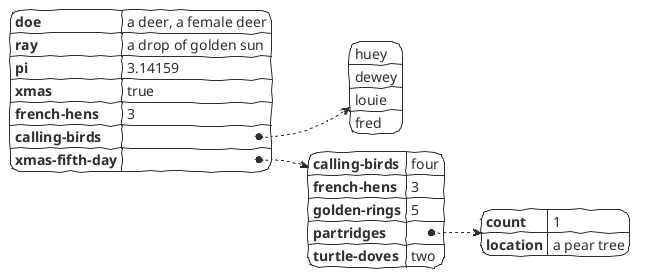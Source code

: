 @startuml
@startyaml
!theme sketchy-outline
doe: "a deer, a female deer"
ray: "a drop of golden sun"
pi: 3.14159
xmas: true
french-hens: 3
calling-birds:
   - huey
   - dewey
   - louie
   - fred
xmas-fifth-day:
   calling-birds: four
   french-hens: 3
   golden-rings: 5
   partridges:
      count: 1
      location: "a pear tree"
   turtle-doves: two
@endyaml